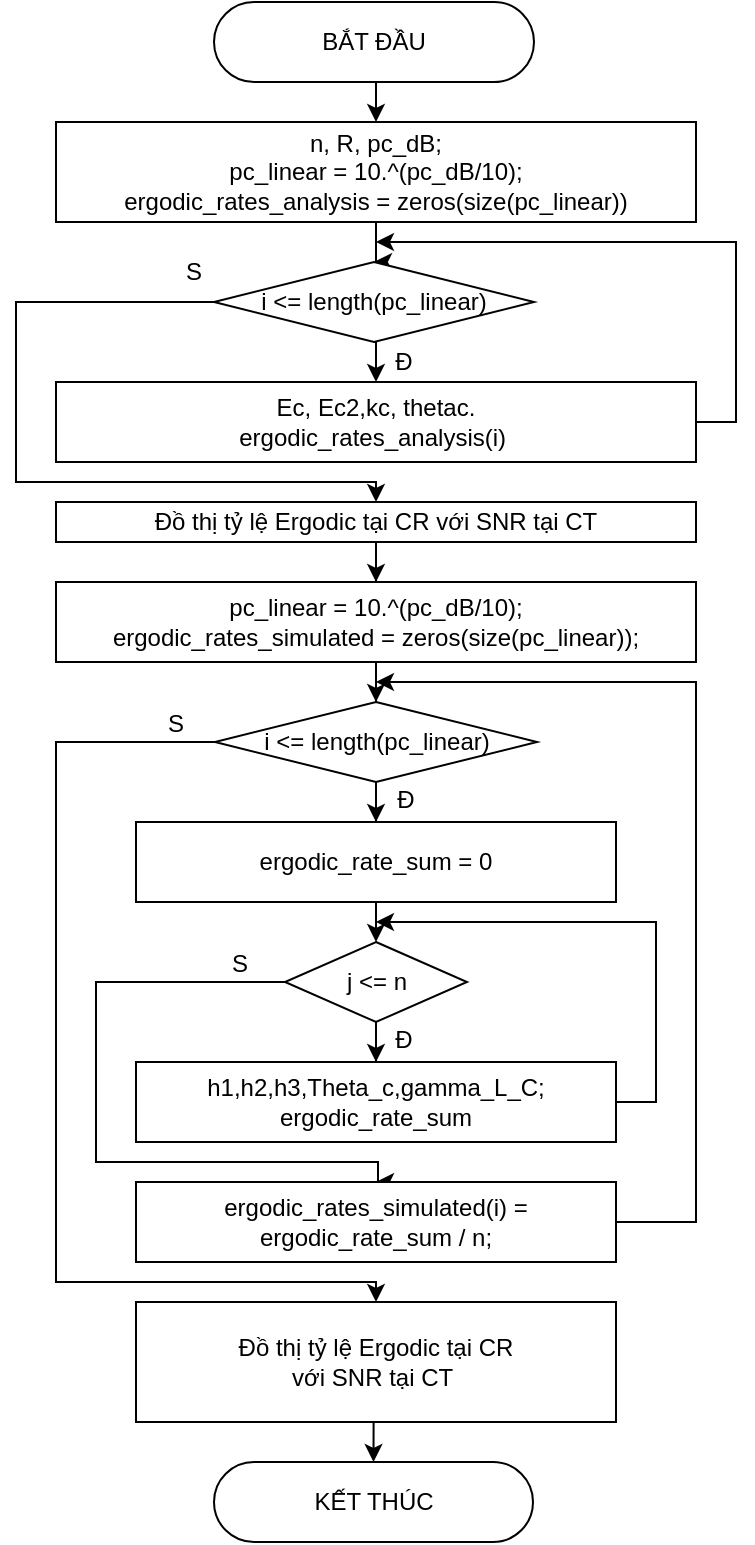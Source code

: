 <mxfile version="16.5.1" type="device"><diagram id="9epZpOsy73zI9IX7KshO" name="Page-1"><mxGraphModel dx="600" dy="776" grid="1" gridSize="10" guides="1" tooltips="1" connect="1" arrows="1" fold="1" page="1" pageScale="1" pageWidth="850" pageHeight="1100" math="0" shadow="0"><root><mxCell id="0"/><mxCell id="1" parent="0"/><mxCell id="jw9lYV6TvPeypaq5i9yS-47" style="edgeStyle=orthogonalEdgeStyle;rounded=0;orthogonalLoop=1;jettySize=auto;html=1;exitX=0.5;exitY=1;exitDx=0;exitDy=0;entryX=0.5;entryY=0;entryDx=0;entryDy=0;" parent="1" source="jw9lYV6TvPeypaq5i9yS-1" target="jw9lYV6TvPeypaq5i9yS-2" edge="1"><mxGeometry relative="1" as="geometry"/></mxCell><mxCell id="jw9lYV6TvPeypaq5i9yS-1" value="BẮT ĐẦU&lt;br&gt;" style="rounded=1;whiteSpace=wrap;html=1;arcSize=50;" parent="1" vertex="1"><mxGeometry x="319" y="40" width="160" height="40" as="geometry"/></mxCell><mxCell id="jw9lYV6TvPeypaq5i9yS-5" value="" style="edgeStyle=orthogonalEdgeStyle;rounded=0;orthogonalLoop=1;jettySize=auto;html=1;" parent="1" source="jw9lYV6TvPeypaq5i9yS-2" target="jw9lYV6TvPeypaq5i9yS-3" edge="1"><mxGeometry relative="1" as="geometry"/></mxCell><mxCell id="jw9lYV6TvPeypaq5i9yS-2" value="&lt;span&gt;n, R, pc_dB;&lt;br&gt;&lt;/span&gt;pc_linear = 10.^(pc_dB/10);&lt;br&gt;&lt;span&gt;ergodic_rates_analysis = zeros(size(pc_linear))&lt;br&gt;&lt;/span&gt;" style="rounded=0;whiteSpace=wrap;html=1;" parent="1" vertex="1"><mxGeometry x="240" y="100" width="320" height="50" as="geometry"/></mxCell><mxCell id="jw9lYV6TvPeypaq5i9yS-48" style="edgeStyle=orthogonalEdgeStyle;rounded=0;orthogonalLoop=1;jettySize=auto;html=1;exitX=0.5;exitY=1;exitDx=0;exitDy=0;entryX=0.5;entryY=0;entryDx=0;entryDy=0;" parent="1" source="jw9lYV6TvPeypaq5i9yS-3" target="jw9lYV6TvPeypaq5i9yS-10" edge="1"><mxGeometry relative="1" as="geometry"/></mxCell><mxCell id="jw9lYV6TvPeypaq5i9yS-50" style="edgeStyle=orthogonalEdgeStyle;rounded=0;orthogonalLoop=1;jettySize=auto;html=1;exitX=0;exitY=0.5;exitDx=0;exitDy=0;entryX=0.5;entryY=0;entryDx=0;entryDy=0;" parent="1" source="jw9lYV6TvPeypaq5i9yS-3" target="jw9lYV6TvPeypaq5i9yS-6" edge="1"><mxGeometry relative="1" as="geometry"><Array as="points"><mxPoint x="220" y="190"/><mxPoint x="220" y="280"/><mxPoint x="400" y="280"/></Array></mxGeometry></mxCell><mxCell id="jw9lYV6TvPeypaq5i9yS-3" value="i &amp;lt;=&amp;nbsp;length(pc_linear)" style="rhombus;whiteSpace=wrap;html=1;" parent="1" vertex="1"><mxGeometry x="319" y="170" width="160" height="40" as="geometry"/></mxCell><mxCell id="jw9lYV6TvPeypaq5i9yS-24" value="" style="edgeStyle=orthogonalEdgeStyle;rounded=0;orthogonalLoop=1;jettySize=auto;html=1;" parent="1" source="jw9lYV6TvPeypaq5i9yS-6" target="jw9lYV6TvPeypaq5i9yS-13" edge="1"><mxGeometry relative="1" as="geometry"/></mxCell><mxCell id="jw9lYV6TvPeypaq5i9yS-6" value="Đồ thị tỷ lệ Ergodic tại CR với SNR tại CT" style="rounded=0;whiteSpace=wrap;html=1;" parent="1" vertex="1"><mxGeometry x="240" y="290" width="320" height="20" as="geometry"/></mxCell><mxCell id="jw9lYV6TvPeypaq5i9yS-7" value="Đ" style="text;html=1;strokeColor=none;fillColor=none;align=center;verticalAlign=middle;whiteSpace=wrap;rounded=0;" parent="1" vertex="1"><mxGeometry x="404" y="215" width="20" height="10" as="geometry"/></mxCell><mxCell id="jw9lYV6TvPeypaq5i9yS-8" value="S" style="text;html=1;strokeColor=none;fillColor=none;align=center;verticalAlign=middle;whiteSpace=wrap;rounded=0;" parent="1" vertex="1"><mxGeometry x="299" y="170" width="20" height="10" as="geometry"/></mxCell><mxCell id="jw9lYV6TvPeypaq5i9yS-49" style="edgeStyle=orthogonalEdgeStyle;rounded=0;orthogonalLoop=1;jettySize=auto;html=1;exitX=1;exitY=0.5;exitDx=0;exitDy=0;" parent="1" source="jw9lYV6TvPeypaq5i9yS-10" edge="1"><mxGeometry relative="1" as="geometry"><mxPoint x="400" y="160" as="targetPoint"/><Array as="points"><mxPoint x="580" y="250"/><mxPoint x="580" y="160"/></Array></mxGeometry></mxCell><mxCell id="jw9lYV6TvPeypaq5i9yS-10" value="Ec, Ec2,kc, thetac.&lt;br&gt;ergodic_rates_analysis(i)&amp;nbsp;" style="rounded=0;whiteSpace=wrap;html=1;" parent="1" vertex="1"><mxGeometry x="240" y="230" width="320" height="40" as="geometry"/></mxCell><mxCell id="jw9lYV6TvPeypaq5i9yS-27" value="" style="edgeStyle=orthogonalEdgeStyle;rounded=0;orthogonalLoop=1;jettySize=auto;html=1;" parent="1" source="jw9lYV6TvPeypaq5i9yS-13" target="jw9lYV6TvPeypaq5i9yS-17" edge="1"><mxGeometry relative="1" as="geometry"/></mxCell><mxCell id="jw9lYV6TvPeypaq5i9yS-13" value="&lt;span&gt;pc_linear = 10.^(pc_dB/10);&lt;br&gt;ergodic_rates_simulated = zeros(size(pc_linear));&lt;br&gt;&lt;/span&gt;" style="rounded=0;whiteSpace=wrap;html=1;" parent="1" vertex="1"><mxGeometry x="240" y="330" width="320" height="40" as="geometry"/></mxCell><mxCell id="jw9lYV6TvPeypaq5i9yS-16" value="" style="edgeStyle=orthogonalEdgeStyle;rounded=0;orthogonalLoop=1;jettySize=auto;html=1;" parent="1" source="jw9lYV6TvPeypaq5i9yS-17" target="jw9lYV6TvPeypaq5i9yS-22" edge="1"><mxGeometry relative="1" as="geometry"/></mxCell><mxCell id="jw9lYV6TvPeypaq5i9yS-52" style="edgeStyle=orthogonalEdgeStyle;rounded=0;orthogonalLoop=1;jettySize=auto;html=1;exitX=0;exitY=0.5;exitDx=0;exitDy=0;" parent="1" source="jw9lYV6TvPeypaq5i9yS-17" target="jw9lYV6TvPeypaq5i9yS-18" edge="1"><mxGeometry relative="1" as="geometry"><mxPoint x="200" y="730" as="targetPoint"/><Array as="points"><mxPoint x="240" y="410"/><mxPoint x="240" y="680"/><mxPoint x="400" y="680"/></Array></mxGeometry></mxCell><mxCell id="jw9lYV6TvPeypaq5i9yS-17" value="i &amp;lt;=&amp;nbsp;length(pc_linear)" style="rhombus;whiteSpace=wrap;html=1;" parent="1" vertex="1"><mxGeometry x="319.5" y="390" width="161" height="40" as="geometry"/></mxCell><mxCell id="jw9lYV6TvPeypaq5i9yS-53" style="edgeStyle=orthogonalEdgeStyle;rounded=0;orthogonalLoop=1;jettySize=auto;html=1;exitX=0.5;exitY=1;exitDx=0;exitDy=0;entryX=0.5;entryY=0;entryDx=0;entryDy=0;" parent="1" source="jw9lYV6TvPeypaq5i9yS-18" target="jw9lYV6TvPeypaq5i9yS-44" edge="1"><mxGeometry relative="1" as="geometry"/></mxCell><mxCell id="jw9lYV6TvPeypaq5i9yS-18" value="Đồ thị tỷ lệ Ergodic tại CR &lt;br&gt;với SNR tại CT&amp;nbsp;" style="rounded=0;whiteSpace=wrap;html=1;" parent="1" vertex="1"><mxGeometry x="280" y="690" width="240" height="60" as="geometry"/></mxCell><mxCell id="jw9lYV6TvPeypaq5i9yS-20" value="S" style="text;html=1;strokeColor=none;fillColor=none;align=center;verticalAlign=middle;whiteSpace=wrap;rounded=0;" parent="1" vertex="1"><mxGeometry x="321.5" y="516" width="20" height="10" as="geometry"/></mxCell><mxCell id="jw9lYV6TvPeypaq5i9yS-51" style="edgeStyle=orthogonalEdgeStyle;rounded=0;orthogonalLoop=1;jettySize=auto;html=1;exitX=0.5;exitY=1;exitDx=0;exitDy=0;entryX=0.5;entryY=0;entryDx=0;entryDy=0;" parent="1" source="jw9lYV6TvPeypaq5i9yS-22" target="jw9lYV6TvPeypaq5i9yS-25" edge="1"><mxGeometry relative="1" as="geometry"/></mxCell><mxCell id="jw9lYV6TvPeypaq5i9yS-22" value="ergodic_rate_sum = 0" style="rounded=0;whiteSpace=wrap;html=1;" parent="1" vertex="1"><mxGeometry x="280" y="450" width="240" height="40" as="geometry"/></mxCell><mxCell id="jw9lYV6TvPeypaq5i9yS-31" value="" style="edgeStyle=orthogonalEdgeStyle;rounded=0;orthogonalLoop=1;jettySize=auto;html=1;" parent="1" source="jw9lYV6TvPeypaq5i9yS-25" target="jw9lYV6TvPeypaq5i9yS-28" edge="1"><mxGeometry relative="1" as="geometry"/></mxCell><mxCell id="jw9lYV6TvPeypaq5i9yS-37" value="" style="edgeStyle=orthogonalEdgeStyle;rounded=0;orthogonalLoop=1;jettySize=auto;html=1;entryX=0.5;entryY=0;entryDx=0;entryDy=0;" parent="1" source="jw9lYV6TvPeypaq5i9yS-25" target="jw9lYV6TvPeypaq5i9yS-33" edge="1"><mxGeometry relative="1" as="geometry"><Array as="points"><mxPoint x="260" y="530"/><mxPoint x="260" y="620"/><mxPoint x="401" y="620"/><mxPoint x="401" y="630"/></Array></mxGeometry></mxCell><mxCell id="jw9lYV6TvPeypaq5i9yS-25" value="j &amp;lt;= n" style="rhombus;whiteSpace=wrap;html=1;" parent="1" vertex="1"><mxGeometry x="354.5" y="510" width="91" height="40" as="geometry"/></mxCell><mxCell id="jw9lYV6TvPeypaq5i9yS-54" style="edgeStyle=orthogonalEdgeStyle;rounded=0;orthogonalLoop=1;jettySize=auto;html=1;exitX=1;exitY=0.5;exitDx=0;exitDy=0;" parent="1" source="jw9lYV6TvPeypaq5i9yS-28" edge="1"><mxGeometry relative="1" as="geometry"><mxPoint x="400" y="500" as="targetPoint"/><Array as="points"><mxPoint x="540" y="590"/><mxPoint x="540" y="500"/></Array></mxGeometry></mxCell><mxCell id="jw9lYV6TvPeypaq5i9yS-28" value="h1,h2,h3,Theta_c,gamma_L_C;&lt;br&gt;ergodic_rate_sum" style="rounded=0;whiteSpace=wrap;html=1;" parent="1" vertex="1"><mxGeometry x="280" y="570" width="240" height="40" as="geometry"/></mxCell><mxCell id="jw9lYV6TvPeypaq5i9yS-55" style="edgeStyle=orthogonalEdgeStyle;rounded=0;orthogonalLoop=1;jettySize=auto;html=1;exitX=1;exitY=0.5;exitDx=0;exitDy=0;" parent="1" source="jw9lYV6TvPeypaq5i9yS-33" edge="1"><mxGeometry relative="1" as="geometry"><mxPoint x="400" y="380" as="targetPoint"/><Array as="points"><mxPoint x="560" y="650"/><mxPoint x="560" y="380"/></Array></mxGeometry></mxCell><mxCell id="jw9lYV6TvPeypaq5i9yS-33" value="ergodic_rates_simulated(i) = ergodic_rate_sum / n;" style="rounded=0;whiteSpace=wrap;html=1;" parent="1" vertex="1"><mxGeometry x="280" y="630" width="240" height="40" as="geometry"/></mxCell><mxCell id="jw9lYV6TvPeypaq5i9yS-34" value="S" style="text;html=1;strokeColor=none;fillColor=none;align=center;verticalAlign=middle;whiteSpace=wrap;rounded=0;" parent="1" vertex="1"><mxGeometry x="290" y="396" width="20" height="10" as="geometry"/></mxCell><mxCell id="jw9lYV6TvPeypaq5i9yS-36" value="Đ" style="text;html=1;strokeColor=none;fillColor=none;align=center;verticalAlign=middle;whiteSpace=wrap;rounded=0;" parent="1" vertex="1"><mxGeometry x="404" y="554" width="20" height="10" as="geometry"/></mxCell><mxCell id="jw9lYV6TvPeypaq5i9yS-39" value="Đ" style="text;html=1;strokeColor=none;fillColor=none;align=center;verticalAlign=middle;whiteSpace=wrap;rounded=0;" parent="1" vertex="1"><mxGeometry x="405" y="434" width="20" height="10" as="geometry"/></mxCell><mxCell id="jw9lYV6TvPeypaq5i9yS-44" value="KẾT THÚC" style="rounded=1;whiteSpace=wrap;html=1;arcSize=50;" parent="1" vertex="1"><mxGeometry x="319" y="770" width="159.5" height="40" as="geometry"/></mxCell></root></mxGraphModel></diagram></mxfile>
